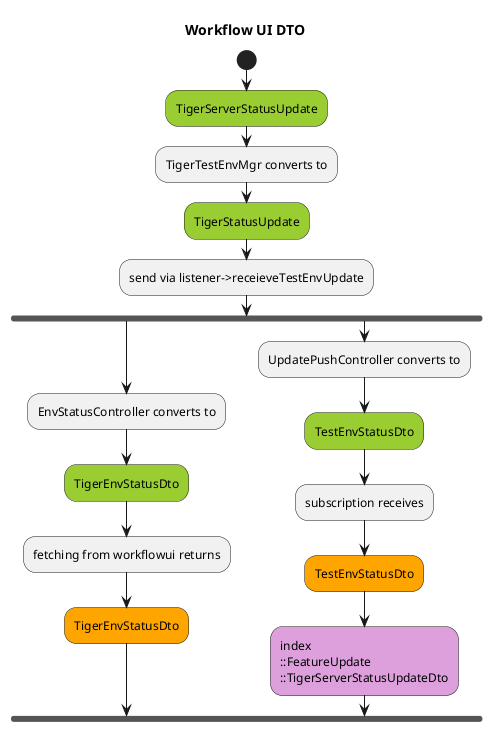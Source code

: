 @startuml

title: Workflow UI DTO

start

#yellowgreen:TigerServerStatusUpdate;

:TigerTestEnvMgr converts to;
#yellowgreen:TigerStatusUpdate;
:send via listener->receieveTestEnvUpdate;

fork
:EnvStatusController converts to;
#yellowgreen:TigerEnvStatusDto;

:fetching from workflowui returns;
#orange:TigerEnvStatusDto;

fork again
:UpdatePushController converts to;
#yellowgreen:TestEnvStatusDto;

:subscription receives;
#orange:TestEnvStatusDto;

#plum:index
::FeatureUpdate
::TigerServerStatusUpdateDto;

end fork
@enduml
